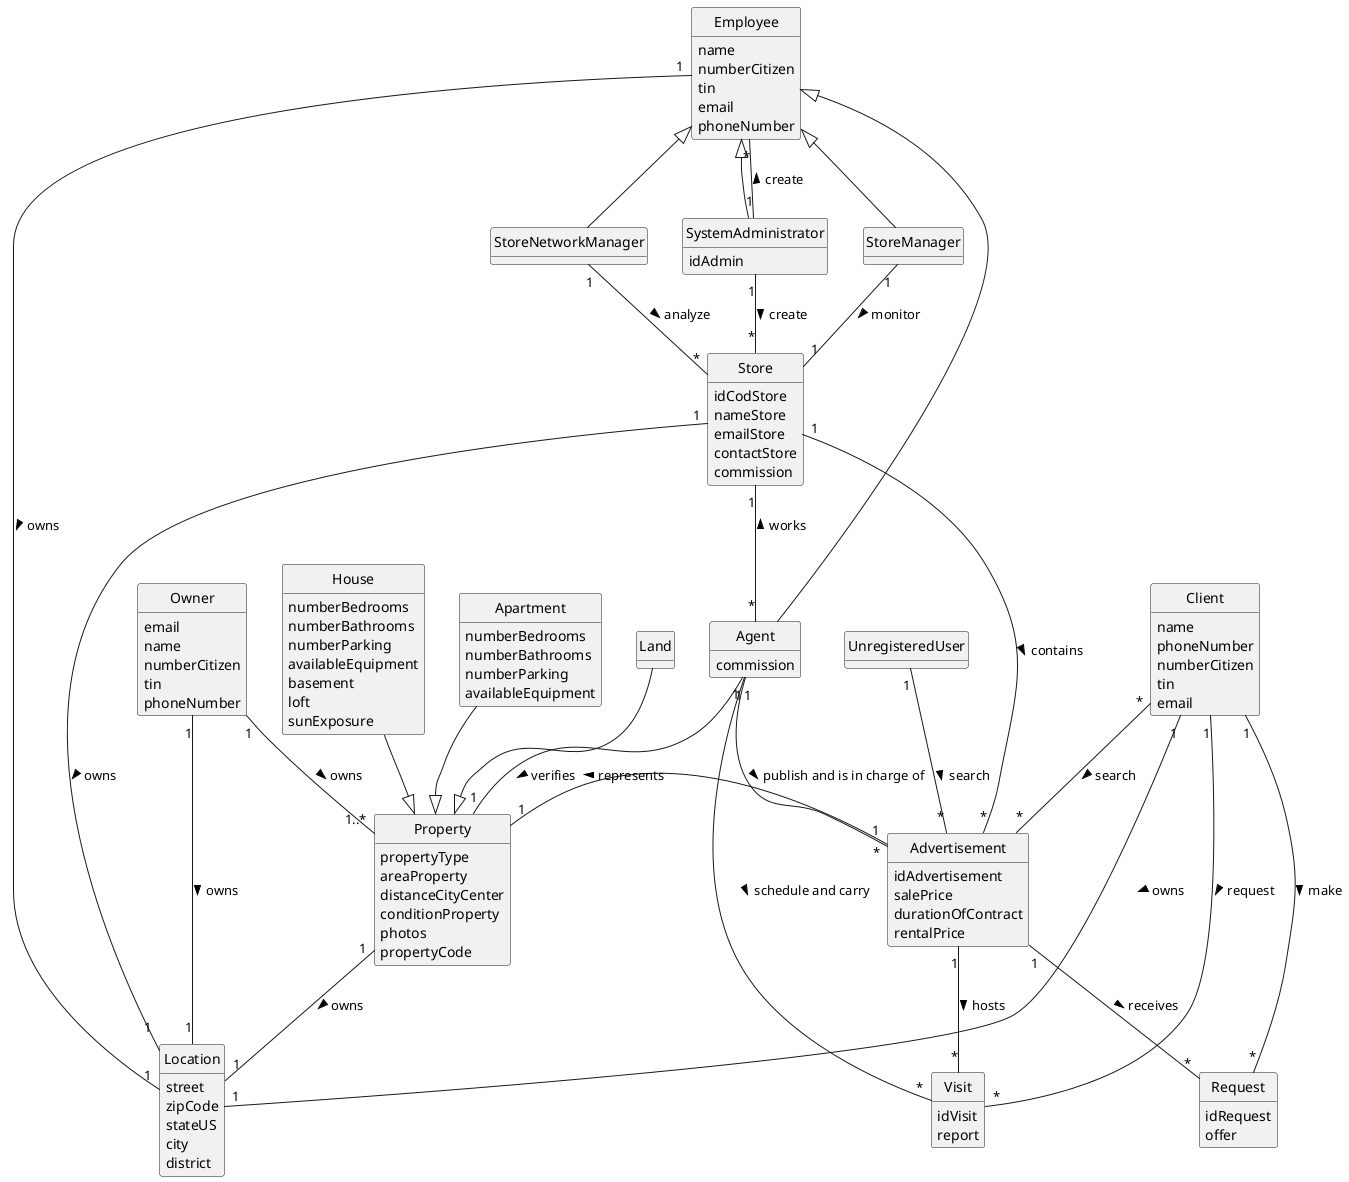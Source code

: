 @startuml
'https://plantuml.com/class-diagram
skinparam monochrome true
skinparam packageStyle rectangle
skinparam shadowing false
hide circle
hide methods


class Employee{
    name
    numberCitizen
    tin
    email
    phoneNumber
}

class Client {
    name
    phoneNumber
    numberCitizen
    tin
    email
}

class Owner {
    email
    name
    numberCitizen
    tin
    phoneNumber
}

class Agent {
    commission
}

class Advertisement {
    idAdvertisement
    salePrice
    durationOfContract
    rentalPrice
}

class Property{
    propertyType
    areaProperty
    distanceCityCenter
    conditionProperty
    photos
    propertyCode
}

class House {
    numberBedrooms
    numberBathrooms
    numberParking
    availableEquipment
    basement
    loft
    sunExposure
}

class Apartment{
    numberBedrooms
    numberBathrooms
    numberParking
    availableEquipment
}

class Land

class Store{
    idCodStore
    nameStore
    emailStore
    contactStore
    commission
}

class Visit{
    idVisit
    report
}

class Location {
    street
    zipCode
    stateUS
    city
    district
}

class StoreManager {
}

class StoreNetworkManager {
}

class Request{
    idRequest
    offer
}

class SystemAdministrator{
    idAdmin
}

class UnregisteredUser

Owner "1" -- "1..*" Property: owns >
Agent "1" -- "*" Advertisement: publish and is in charge of >
House --|> Property
Apartment --|> Property
Land --|>  Property
Store "1" -- "*" Agent: works <
StoreManager "1" -- "1" Store:  monitor >
Property "1" -- "1" Location: owns >
StoreNetworkManager "1" -- "*" Store:  analyze >
Employee <|-- Agent
Employee <|-- StoreManager
Employee <|-- StoreNetworkManager
Advertisement"1" -- "*"Request: receives >
Client"1" -- "*"Request: make >
Store"1" -- "1"Location: owns >
Advertisement "1" -- "*" Visit: hosts >
Client "1" -- "*" Visit: request >
Agent "1" -- "*" Visit: schedule and carry >
Property "1" - "1" Advertisement: represents <
Client "1" -- "1" Location: owns >
Employee "1" -- "1" Location: owns >
Owner "1" -- "1" Location: owns >
Agent "1" -- "1" Property: verifies >
Store "1" -- "*" Advertisement: contains >
UnregisteredUser "1" -- "*" Advertisement: search >
SystemAdministrator "1" -- "*" Store: create >
SystemAdministrator "1" -- "*" Employee: create >
Client "*" -- "*" Advertisement: search >
Employee <|-- SystemAdministrator

@enduml